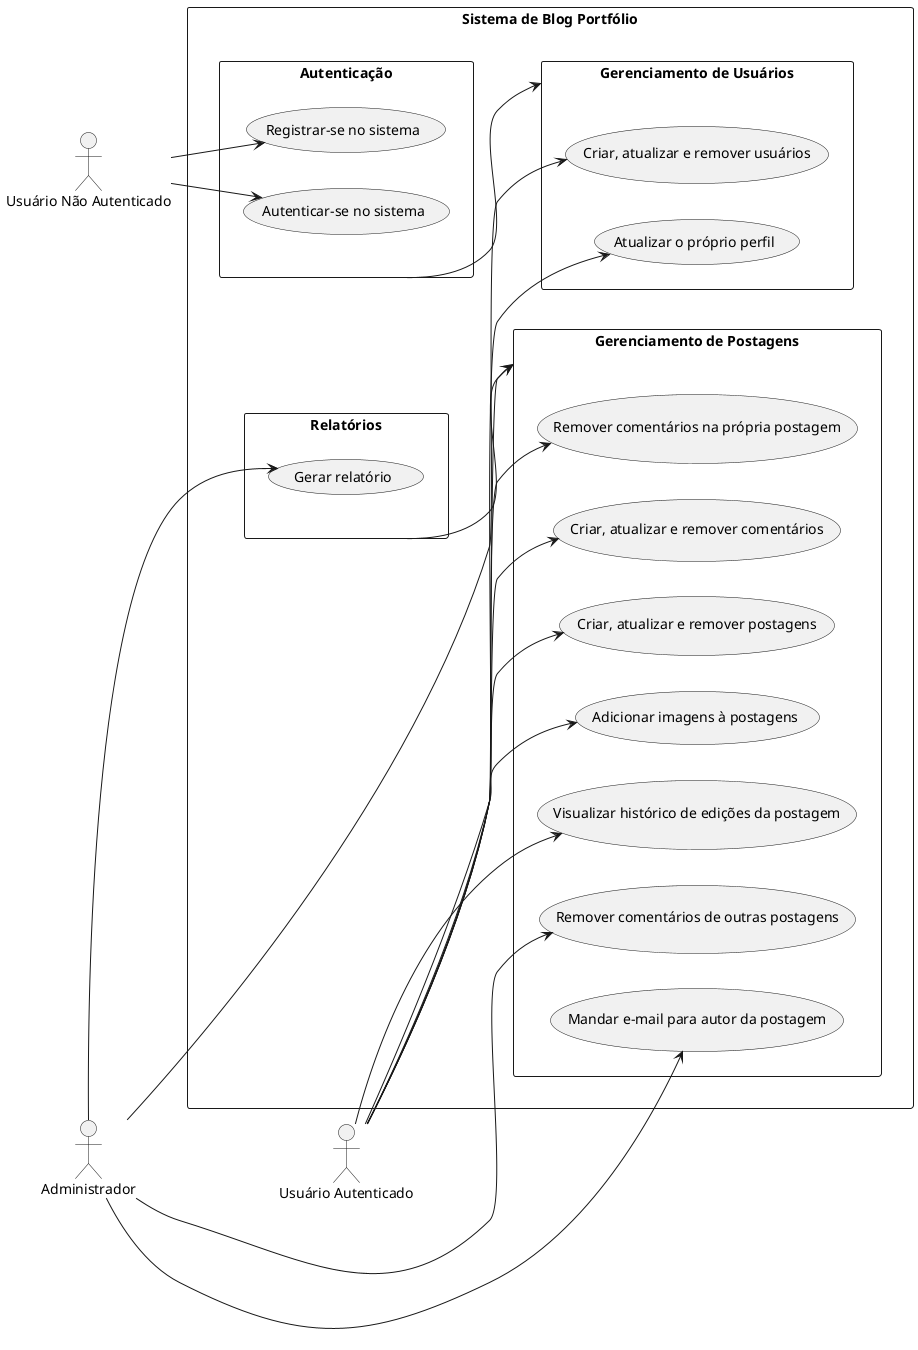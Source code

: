 @startuml CasosdeUso

left to right direction

actor "Usuário Não Autenticado" as UserNA
actor "Usuário Autenticado" as UserA
actor "Administrador" as Admin

rectangle "Sistema de Blog Portfólio" as System {
  rectangle "Autenticação" as Auth {
    UserNA --> (Registrar-se no sistema)
    UserNA --> (Autenticar-se no sistema)
  }

  rectangle "Gerenciamento de Usuários" as UserManagement {
    UserA --> (Atualizar o próprio perfil)
    Admin --> (Criar, atualizar e remover usuários)
  }

  rectangle "Gerenciamento de Postagens" as PostManagement {
    UserA --> (Criar, atualizar e remover postagens)
    UserA --> (Adicionar imagens à postagens)
    UserA --> (Visualizar histórico de edições da postagem)
    UserA --> (Remover comentários na própria postagem)
    UserA --> (Criar, atualizar e remover comentários)
    Admin --> (Remover comentários de outras postagens)
    Admin --> (Mandar e-mail para autor da postagem)
  }

  rectangle "Relatórios" as Reports {
    Admin --> (Gerar relatório)
  }

  Auth --> UserManagement
  UserA --> PostManagement
  Reports --> PostManagement
}

@enduml
